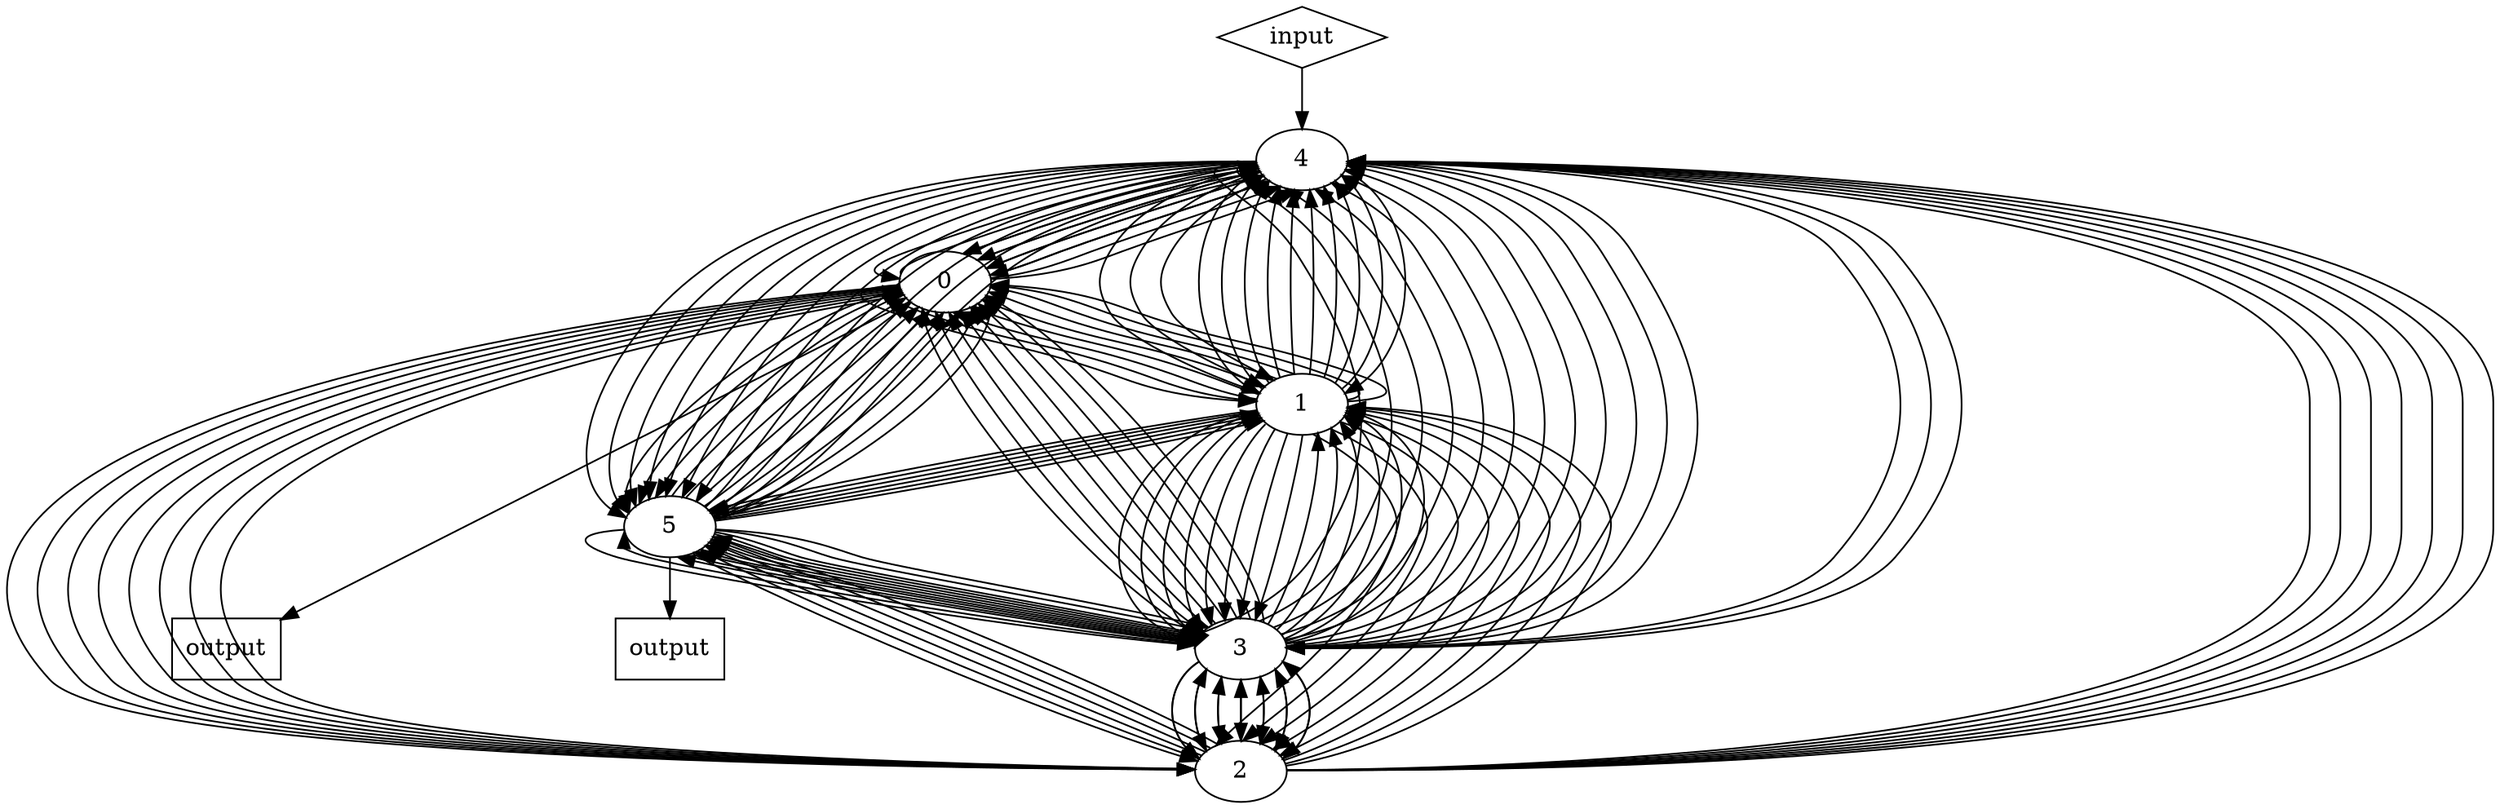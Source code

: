 digraph G{
subgraph inputs{
rank=same;
v6 [label="input" shape=diamond]
}
subgraph outputs{
rank=same;
v7 [label="output" shape=box]
v8 [label="output" shape=box]
}
v0 [label="0" ]
v1 [label="1" ]
v2 [label="2" ]
v3 [label="3" ]
v4 [label="4" ]
v5 [label="5" ]
v0 -> v1;
v0 -> v1;
v0 -> v2;
v0 -> v2;
v0 -> v2;
v0 -> v2;
v0 -> v4;
v0 -> v4;
v0 -> v4;
v0 -> v4;
v0 -> v4;
v0 -> v4;
v0 -> v4;
v0 -> v5;
v0 -> v5;
v0 -> v5;
v0 -> v7;
v1 -> v0;
v1 -> v0;
v1 -> v0;
v1 -> v0;
v1 -> v0;
v1 -> v0;
v1 -> v0;
v1 -> v2;
v1 -> v2;
v1 -> v2;
v1 -> v2;
v1 -> v2;
v1 -> v3;
v1 -> v3;
v1 -> v3;
v1 -> v3;
v1 -> v3;
v1 -> v3;
v1 -> v3;
v1 -> v3;
v1 -> v4;
v1 -> v4;
v1 -> v4;
v1 -> v4;
v1 -> v4;
v1 -> v4;
v1 -> v4;
v1 -> v4;
v1 -> v5;
v1 -> v5;
v2 -> v0;
v2 -> v0;
v2 -> v0;
v2 -> v0;
v2 -> v1;
v2 -> v1;
v2 -> v1;
v2 -> v3;
v2 -> v3;
v2 -> v3;
v2 -> v3;
v2 -> v3;
v2 -> v3;
v2 -> v4;
v2 -> v4;
v2 -> v4;
v2 -> v4;
v2 -> v4;
v2 -> v4;
v2 -> v4;
v2 -> v5;
v2 -> v5;
v2 -> v5;
v2 -> v5;
v2 -> v5;
v3 -> v0;
v3 -> v0;
v3 -> v0;
v3 -> v0;
v3 -> v0;
v3 -> v0;
v3 -> v0;
v3 -> v0;
v3 -> v1;
v3 -> v1;
v3 -> v1;
v3 -> v1;
v3 -> v1;
v3 -> v1;
v3 -> v2;
v3 -> v2;
v3 -> v2;
v3 -> v2;
v3 -> v2;
v3 -> v2;
v3 -> v2;
v3 -> v2;
v3 -> v4;
v3 -> v4;
v3 -> v4;
v3 -> v4;
v3 -> v4;
v3 -> v4;
v3 -> v4;
v3 -> v4;
v3 -> v5;
v3 -> v5;
v3 -> v5;
v3 -> v5;
v3 -> v5;
v4 -> v0;
v4 -> v0;
v4 -> v0;
v4 -> v0;
v4 -> v0;
v4 -> v1;
v4 -> v1;
v4 -> v1;
v4 -> v1;
v4 -> v1;
v4 -> v3;
v4 -> v3;
v4 -> v3;
v4 -> v3;
v4 -> v3;
v4 -> v3;
v4 -> v3;
v4 -> v5;
v4 -> v5;
v4 -> v5;
v4 -> v5;
v4 -> v5;
v4 -> v5;
v4 -> v5;
v5 -> v0;
v5 -> v0;
v5 -> v0;
v5 -> v0;
v5 -> v0;
v5 -> v0;
v5 -> v0;
v5 -> v0;
v5 -> v1;
v5 -> v1;
v5 -> v1;
v5 -> v1;
v5 -> v2;
v5 -> v3;
v5 -> v3;
v5 -> v3;
v5 -> v3;
v5 -> v3;
v5 -> v3;
v5 -> v3;
v5 -> v3;
v5 -> v4;
v5 -> v4;
v5 -> v4;
v5 -> v4;
v5 -> v8;
v6 -> v4;
}
